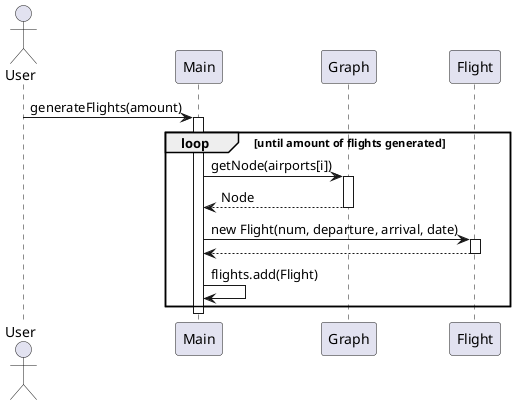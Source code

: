 @startuml
actor User
participant "Main" as M
participant "Graph" as G
participant "Flight" as F

User -> M : generateFlights(amount)
activate M
loop until amount of flights generated
    M -> G : getNode(airports[i])
    activate G
    G --> M : Node
    deactivate G
    M -> F : new Flight(num, departure, arrival, date)
    activate F
    F --> M
    deactivate F
    M -> M : flights.add(Flight)
end
deactivate M
@enduml
